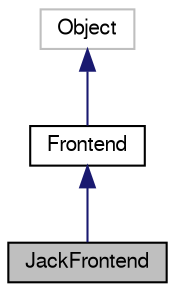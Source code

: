 digraph "JackFrontend"
{
  edge [fontname="FreeSans",fontsize="10",labelfontname="FreeSans",labelfontsize="10"];
  node [fontname="FreeSans",fontsize="10",shape=record];
  Node1 [label="JackFrontend",height=0.2,width=0.4,color="black", fillcolor="grey75", style="filled" fontcolor="black"];
  Node2 -> Node1 [dir="back",color="midnightblue",fontsize="10",style="solid",fontname="FreeSans"];
  Node2 [label="Frontend",height=0.2,width=0.4,color="black", fillcolor="white", style="filled",URL="$class_frontend.html",tooltip="Base class for frontends that act as streams of I/Q data. "];
  Node3 -> Node2 [dir="back",color="midnightblue",fontsize="10",style="solid",fontname="FreeSans"];
  Node3 [label="Object",height=0.2,width=0.4,color="grey75", fillcolor="white", style="filled"];
}
